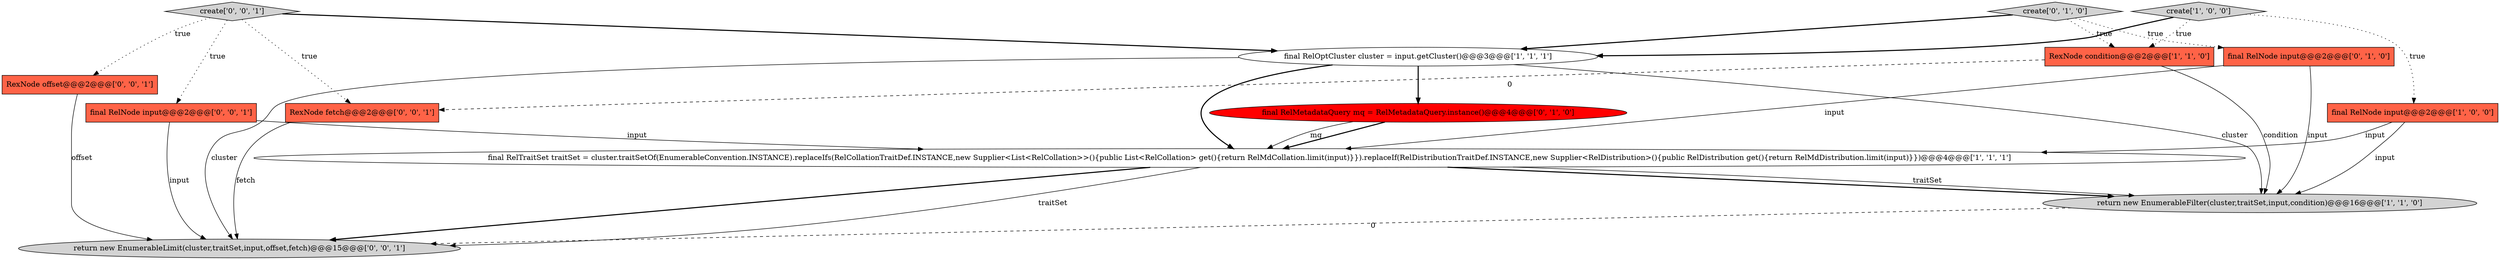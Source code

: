 digraph {
7 [style = filled, label = "final RelNode input@@@2@@@['0', '1', '0']", fillcolor = tomato, shape = box image = "AAA0AAABBB2BBB"];
3 [style = filled, label = "final RelTraitSet traitSet = cluster.traitSetOf(EnumerableConvention.INSTANCE).replaceIfs(RelCollationTraitDef.INSTANCE,new Supplier<List<RelCollation>>(){public List<RelCollation> get(){return RelMdCollation.limit(input)}}).replaceIf(RelDistributionTraitDef.INSTANCE,new Supplier<RelDistribution>(){public RelDistribution get(){return RelMdDistribution.limit(input)}})@@@4@@@['1', '1', '1']", fillcolor = white, shape = ellipse image = "AAA0AAABBB1BBB"];
5 [style = filled, label = "RexNode condition@@@2@@@['1', '1', '0']", fillcolor = tomato, shape = box image = "AAA0AAABBB1BBB"];
10 [style = filled, label = "final RelNode input@@@2@@@['0', '0', '1']", fillcolor = tomato, shape = box image = "AAA0AAABBB3BBB"];
11 [style = filled, label = "RexNode offset@@@2@@@['0', '0', '1']", fillcolor = tomato, shape = box image = "AAA0AAABBB3BBB"];
13 [style = filled, label = "RexNode fetch@@@2@@@['0', '0', '1']", fillcolor = tomato, shape = box image = "AAA0AAABBB3BBB"];
0 [style = filled, label = "return new EnumerableFilter(cluster,traitSet,input,condition)@@@16@@@['1', '1', '0']", fillcolor = lightgray, shape = ellipse image = "AAA0AAABBB1BBB"];
12 [style = filled, label = "create['0', '0', '1']", fillcolor = lightgray, shape = diamond image = "AAA0AAABBB3BBB"];
4 [style = filled, label = "final RelNode input@@@2@@@['1', '0', '0']", fillcolor = tomato, shape = box image = "AAA0AAABBB1BBB"];
8 [style = filled, label = "create['0', '1', '0']", fillcolor = lightgray, shape = diamond image = "AAA0AAABBB2BBB"];
1 [style = filled, label = "final RelOptCluster cluster = input.getCluster()@@@3@@@['1', '1', '1']", fillcolor = white, shape = ellipse image = "AAA0AAABBB1BBB"];
2 [style = filled, label = "create['1', '0', '0']", fillcolor = lightgray, shape = diamond image = "AAA0AAABBB1BBB"];
9 [style = filled, label = "return new EnumerableLimit(cluster,traitSet,input,offset,fetch)@@@15@@@['0', '0', '1']", fillcolor = lightgray, shape = ellipse image = "AAA0AAABBB3BBB"];
6 [style = filled, label = "final RelMetadataQuery mq = RelMetadataQuery.instance()@@@4@@@['0', '1', '0']", fillcolor = red, shape = ellipse image = "AAA1AAABBB2BBB"];
5->13 [style = dashed, label="0"];
6->3 [style = bold, label=""];
10->3 [style = solid, label="input"];
4->3 [style = solid, label="input"];
2->1 [style = bold, label=""];
1->3 [style = bold, label=""];
8->7 [style = dotted, label="true"];
1->0 [style = solid, label="cluster"];
4->0 [style = solid, label="input"];
12->1 [style = bold, label=""];
3->9 [style = solid, label="traitSet"];
3->0 [style = bold, label=""];
10->9 [style = solid, label="input"];
12->11 [style = dotted, label="true"];
3->9 [style = bold, label=""];
8->1 [style = bold, label=""];
12->13 [style = dotted, label="true"];
1->6 [style = bold, label=""];
13->9 [style = solid, label="fetch"];
7->0 [style = solid, label="input"];
1->9 [style = solid, label="cluster"];
12->10 [style = dotted, label="true"];
8->5 [style = dotted, label="true"];
3->0 [style = solid, label="traitSet"];
2->4 [style = dotted, label="true"];
5->0 [style = solid, label="condition"];
0->9 [style = dashed, label="0"];
2->5 [style = dotted, label="true"];
6->3 [style = solid, label="mq"];
11->9 [style = solid, label="offset"];
7->3 [style = solid, label="input"];
}
